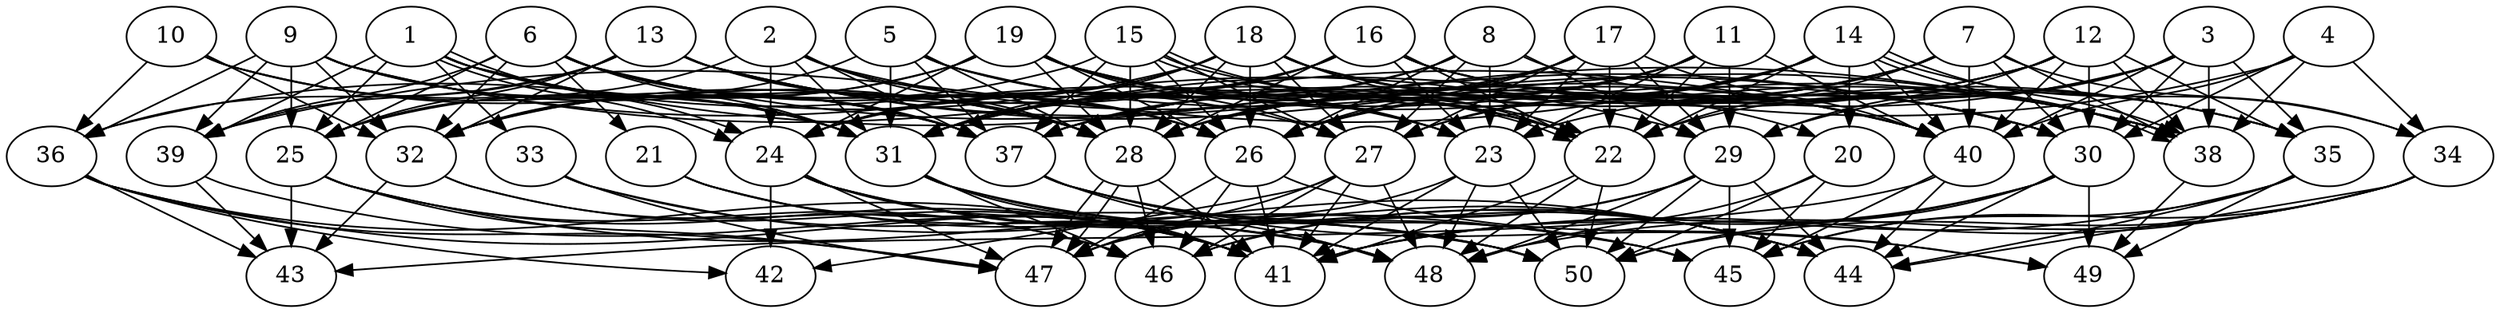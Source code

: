 // DAG (tier=3-complex, mode=data, n=50, ccr=0.535, fat=0.752, density=0.666, regular=0.263, jump=0.247, mindata=4194304, maxdata=33554432)
// DAG automatically generated by daggen at Sun Aug 24 16:33:35 2025
// /home/ermia/Project/Environments/daggen/bin/daggen --dot --ccr 0.535 --fat 0.752 --regular 0.263 --density 0.666 --jump 0.247 --mindata 4194304 --maxdata 33554432 -n 50 
digraph G {
  1 [size="64853345640908504", alpha="0.08", expect_size="32426672820454252"]
  1 -> 23 [size ="3616695457415168"]
  1 -> 24 [size ="3616695457415168"]
  1 -> 24 [size ="3616695457415168"]
  1 -> 25 [size ="3616695457415168"]
  1 -> 31 [size ="3616695457415168"]
  1 -> 33 [size ="3616695457415168"]
  1 -> 37 [size ="3616695457415168"]
  1 -> 38 [size ="3616695457415168"]
  1 -> 39 [size ="3616695457415168"]
  2 [size="10640992462742368256", alpha="0.10", expect_size="5320496231371184128"]
  2 -> 24 [size ="6687052317851648"]
  2 -> 25 [size ="6687052317851648"]
  2 -> 26 [size ="6687052317851648"]
  2 -> 28 [size ="6687052317851648"]
  2 -> 31 [size ="6687052317851648"]
  2 -> 37 [size ="6687052317851648"]
  2 -> 40 [size ="6687052317851648"]
  3 [size="11416061711012128096256", alpha="0.02", expect_size="5708030855506064048128"]
  3 -> 22 [size ="4056027200749568"]
  3 -> 23 [size ="4056027200749568"]
  3 -> 28 [size ="4056027200749568"]
  3 -> 29 [size ="4056027200749568"]
  3 -> 30 [size ="4056027200749568"]
  3 -> 35 [size ="4056027200749568"]
  3 -> 38 [size ="4056027200749568"]
  3 -> 40 [size ="4056027200749568"]
  4 [size="16525697977009956864", alpha="0.05", expect_size="8262848988504978432"]
  4 -> 30 [size ="5499276260016128"]
  4 -> 31 [size ="5499276260016128"]
  4 -> 34 [size ="5499276260016128"]
  4 -> 38 [size ="5499276260016128"]
  4 -> 40 [size ="5499276260016128"]
  5 [size="15296962801927152730112", alpha="0.18", expect_size="7648481400963576365056"]
  5 -> 22 [size ="4929771548966912"]
  5 -> 23 [size ="4929771548966912"]
  5 -> 28 [size ="4929771548966912"]
  5 -> 31 [size ="4929771548966912"]
  5 -> 32 [size ="4929771548966912"]
  5 -> 37 [size ="4929771548966912"]
  5 -> 40 [size ="4929771548966912"]
  6 [size="11433202941952000000000", alpha="0.04", expect_size="5716601470976000000000"]
  6 -> 21 [size ="4060086272000000"]
  6 -> 25 [size ="4060086272000000"]
  6 -> 26 [size ="4060086272000000"]
  6 -> 27 [size ="4060086272000000"]
  6 -> 30 [size ="4060086272000000"]
  6 -> 31 [size ="4060086272000000"]
  6 -> 32 [size ="4060086272000000"]
  6 -> 37 [size ="4060086272000000"]
  6 -> 39 [size ="4060086272000000"]
  7 [size="16000357646016507904", alpha="0.07", expect_size="8000178823008253952"]
  7 -> 22 [size ="8740916114227200"]
  7 -> 27 [size ="8740916114227200"]
  7 -> 30 [size ="8740916114227200"]
  7 -> 31 [size ="8740916114227200"]
  7 -> 34 [size ="8740916114227200"]
  7 -> 37 [size ="8740916114227200"]
  7 -> 38 [size ="8740916114227200"]
  7 -> 40 [size ="8740916114227200"]
  8 [size="602135425246361216", alpha="0.13", expect_size="301067712623180608"]
  8 -> 23 [size ="297776827072512"]
  8 -> 26 [size ="297776827072512"]
  8 -> 27 [size ="297776827072512"]
  8 -> 29 [size ="297776827072512"]
  8 -> 31 [size ="297776827072512"]
  8 -> 35 [size ="297776827072512"]
  8 -> 37 [size ="297776827072512"]
  9 [size="6585587292104430592", alpha="0.14", expect_size="3292793646052215296"]
  9 -> 25 [size ="6600177745920000"]
  9 -> 28 [size ="6600177745920000"]
  9 -> 29 [size ="6600177745920000"]
  9 -> 31 [size ="6600177745920000"]
  9 -> 32 [size ="6600177745920000"]
  9 -> 36 [size ="6600177745920000"]
  9 -> 37 [size ="6600177745920000"]
  9 -> 39 [size ="6600177745920000"]
  9 -> 40 [size ="6600177745920000"]
  10 [size="201286381510166400", alpha="0.05", expect_size="100643190755083200"]
  10 -> 28 [size ="4303164652126208"]
  10 -> 31 [size ="4303164652126208"]
  10 -> 32 [size ="4303164652126208"]
  10 -> 36 [size ="4303164652126208"]
  10 -> 37 [size ="4303164652126208"]
  11 [size="9019528310070441934848", alpha="0.06", expect_size="4509764155035220967424"]
  11 -> 22 [size ="3466404216963072"]
  11 -> 23 [size ="3466404216963072"]
  11 -> 26 [size ="3466404216963072"]
  11 -> 29 [size ="3466404216963072"]
  11 -> 31 [size ="3466404216963072"]
  11 -> 37 [size ="3466404216963072"]
  11 -> 40 [size ="3466404216963072"]
  12 [size="6491663067009894400", alpha="0.04", expect_size="3245831533504947200"]
  12 -> 26 [size ="2695306936320000"]
  12 -> 28 [size ="2695306936320000"]
  12 -> 29 [size ="2695306936320000"]
  12 -> 30 [size ="2695306936320000"]
  12 -> 35 [size ="2695306936320000"]
  12 -> 37 [size ="2695306936320000"]
  12 -> 38 [size ="2695306936320000"]
  12 -> 40 [size ="2695306936320000"]
  13 [size="6682337652508318498816", alpha="0.02", expect_size="3341168826254159249408"]
  13 -> 22 [size ="2838195221823488"]
  13 -> 25 [size ="2838195221823488"]
  13 -> 26 [size ="2838195221823488"]
  13 -> 28 [size ="2838195221823488"]
  13 -> 30 [size ="2838195221823488"]
  13 -> 32 [size ="2838195221823488"]
  13 -> 36 [size ="2838195221823488"]
  13 -> 38 [size ="2838195221823488"]
  13 -> 39 [size ="2838195221823488"]
  14 [size="926797114935391104", alpha="0.01", expect_size="463398557467695552"]
  14 -> 20 [size ="335591505920000"]
  14 -> 22 [size ="335591505920000"]
  14 -> 26 [size ="335591505920000"]
  14 -> 27 [size ="335591505920000"]
  14 -> 28 [size ="335591505920000"]
  14 -> 34 [size ="335591505920000"]
  14 -> 38 [size ="335591505920000"]
  14 -> 38 [size ="335591505920000"]
  14 -> 39 [size ="335591505920000"]
  14 -> 40 [size ="335591505920000"]
  15 [size="73647163244143584", alpha="0.10", expect_size="36823581622071792"]
  15 -> 22 [size ="2492663492247552"]
  15 -> 22 [size ="2492663492247552"]
  15 -> 26 [size ="2492663492247552"]
  15 -> 27 [size ="2492663492247552"]
  15 -> 28 [size ="2492663492247552"]
  15 -> 32 [size ="2492663492247552"]
  15 -> 37 [size ="2492663492247552"]
  15 -> 38 [size ="2492663492247552"]
  16 [size="292770373208517824", alpha="0.18", expect_size="146385186604258912"]
  16 -> 22 [size ="237774892433408"]
  16 -> 23 [size ="237774892433408"]
  16 -> 24 [size ="237774892433408"]
  16 -> 28 [size ="237774892433408"]
  16 -> 30 [size ="237774892433408"]
  16 -> 31 [size ="237774892433408"]
  16 -> 32 [size ="237774892433408"]
  16 -> 35 [size ="237774892433408"]
  16 -> 38 [size ="237774892433408"]
  17 [size="71833198108135560", alpha="0.04", expect_size="35916599054067780"]
  17 -> 22 [size ="3456520901623808"]
  17 -> 23 [size ="3456520901623808"]
  17 -> 24 [size ="3456520901623808"]
  17 -> 26 [size ="3456520901623808"]
  17 -> 27 [size ="3456520901623808"]
  17 -> 28 [size ="3456520901623808"]
  17 -> 29 [size ="3456520901623808"]
  17 -> 40 [size ="3456520901623808"]
  18 [size="19296695732031815680", alpha="0.10", expect_size="9648347866015907840"]
  18 -> 20 [size ="7799921067425792"]
  18 -> 22 [size ="7799921067425792"]
  18 -> 24 [size ="7799921067425792"]
  18 -> 26 [size ="7799921067425792"]
  18 -> 27 [size ="7799921067425792"]
  18 -> 28 [size ="7799921067425792"]
  18 -> 31 [size ="7799921067425792"]
  18 -> 35 [size ="7799921067425792"]
  18 -> 36 [size ="7799921067425792"]
  18 -> 40 [size ="7799921067425792"]
  19 [size="70286024560853696", alpha="0.15", expect_size="35143012280426848"]
  19 -> 22 [size ="1237939631685632"]
  19 -> 23 [size ="1237939631685632"]
  19 -> 24 [size ="1237939631685632"]
  19 -> 25 [size ="1237939631685632"]
  19 -> 26 [size ="1237939631685632"]
  19 -> 27 [size ="1237939631685632"]
  19 -> 28 [size ="1237939631685632"]
  19 -> 30 [size ="1237939631685632"]
  19 -> 32 [size ="1237939631685632"]
  19 -> 38 [size ="1237939631685632"]
  20 [size="11207085523695552167936", alpha="0.02", expect_size="5603542761847776083968"]
  20 -> 45 [size ="4006376665776128"]
  20 -> 48 [size ="4006376665776128"]
  20 -> 50 [size ="4006376665776128"]
  21 [size="17818469791064916", alpha="0.09", expect_size="8909234895532458"]
  21 -> 41 [size ="1986601227911168"]
  21 -> 48 [size ="1986601227911168"]
  21 -> 50 [size ="1986601227911168"]
  22 [size="34336947555710537826304", alpha="0.08", expect_size="17168473777855268913152"]
  22 -> 41 [size ="8451447742005248"]
  22 -> 48 [size ="8451447742005248"]
  22 -> 50 [size ="8451447742005248"]
  23 [size="518083067752879296", alpha="0.00", expect_size="259041533876439648"]
  23 -> 41 [size ="8498908967731200"]
  23 -> 47 [size ="8498908967731200"]
  23 -> 48 [size ="8498908967731200"]
  23 -> 50 [size ="8498908967731200"]
  24 [size="19049662430812512", alpha="0.17", expect_size="9524831215406256"]
  24 -> 41 [size ="1316598602268672"]
  24 -> 42 [size ="1316598602268672"]
  24 -> 44 [size ="1316598602268672"]
  24 -> 45 [size ="1316598602268672"]
  24 -> 47 [size ="1316598602268672"]
  24 -> 50 [size ="1316598602268672"]
  25 [size="2916146060916993032192", alpha="0.05", expect_size="1458073030458496516096"]
  25 -> 41 [size ="1632912206200832"]
  25 -> 43 [size ="1632912206200832"]
  25 -> 45 [size ="1632912206200832"]
  25 -> 46 [size ="1632912206200832"]
  25 -> 47 [size ="1632912206200832"]
  26 [size="1374007393066123264", alpha="0.09", expect_size="687003696533061632"]
  26 -> 41 [size ="757390672658432"]
  26 -> 46 [size ="757390672658432"]
  26 -> 47 [size ="757390672658432"]
  26 -> 49 [size ="757390672658432"]
  27 [size="4656097687993195692032", alpha="0.01", expect_size="2328048843996597846016"]
  27 -> 41 [size ="2230683950907392"]
  27 -> 42 [size ="2230683950907392"]
  27 -> 46 [size ="2230683950907392"]
  27 -> 47 [size ="2230683950907392"]
  27 -> 48 [size ="2230683950907392"]
  28 [size="7281799168116238336", alpha="0.07", expect_size="3640899584058119168"]
  28 -> 41 [size ="8062492508946432"]
  28 -> 46 [size ="8062492508946432"]
  28 -> 47 [size ="8062492508946432"]
  28 -> 47 [size ="8062492508946432"]
  29 [size="24566965533746048", alpha="0.03", expect_size="12283482766873024"]
  29 -> 44 [size ="801372748382208"]
  29 -> 45 [size ="801372748382208"]
  29 -> 46 [size ="801372748382208"]
  29 -> 47 [size ="801372748382208"]
  29 -> 48 [size ="801372748382208"]
  29 -> 50 [size ="801372748382208"]
  30 [size="36516966026771720830976", alpha="0.19", expect_size="18258483013385860415488"]
  30 -> 41 [size ="8805481560670208"]
  30 -> 44 [size ="8805481560670208"]
  30 -> 46 [size ="8805481560670208"]
  30 -> 49 [size ="8805481560670208"]
  30 -> 50 [size ="8805481560670208"]
  31 [size="2214608755635838208", alpha="0.12", expect_size="1107304377817919104"]
  31 -> 41 [size ="1245287649640448"]
  31 -> 44 [size ="1245287649640448"]
  31 -> 46 [size ="1245287649640448"]
  31 -> 50 [size ="1245287649640448"]
  32 [size="11718950098669529088", alpha="0.20", expect_size="5859475049334764544"]
  32 -> 41 [size ="4294049792000000"]
  32 -> 43 [size ="4294049792000000"]
  32 -> 46 [size ="4294049792000000"]
  33 [size="48603930871520264", alpha="0.10", expect_size="24301965435760132"]
  33 -> 44 [size ="1335794899877888"]
  33 -> 47 [size ="1335794899877888"]
  33 -> 48 [size ="1335794899877888"]
  34 [size="216844361843565658112", alpha="0.10", expect_size="108422180921782829056"]
  34 -> 41 [size ="288750055718912"]
  34 -> 44 [size ="288750055718912"]
  34 -> 45 [size ="288750055718912"]
  34 -> 48 [size ="288750055718912"]
  34 -> 50 [size ="288750055718912"]
  35 [size="3066915097296593408", alpha="0.10", expect_size="1533457548648296704"]
  35 -> 41 [size ="3407992259084288"]
  35 -> 44 [size ="3407992259084288"]
  35 -> 45 [size ="3407992259084288"]
  35 -> 49 [size ="3407992259084288"]
  36 [size="4041040363538704896", alpha="0.11", expect_size="2020520181769352448"]
  36 -> 41 [size ="1803580658941952"]
  36 -> 42 [size ="1803580658941952"]
  36 -> 43 [size ="1803580658941952"]
  36 -> 47 [size ="1803580658941952"]
  36 -> 50 [size ="1803580658941952"]
  37 [size="17836333011201596", alpha="0.02", expect_size="8918166505600798"]
  37 -> 44 [size ="409516483018752"]
  37 -> 45 [size ="409516483018752"]
  37 -> 48 [size ="409516483018752"]
  37 -> 49 [size ="409516483018752"]
  38 [size="10927402672372733952", alpha="0.05", expect_size="5463701336186366976"]
  38 -> 49 [size ="8560432067379200"]
  39 [size="24354622628800634028032", alpha="0.10", expect_size="12177311314400317014016"]
  39 -> 43 [size ="6721676238651392"]
  39 -> 48 [size ="6721676238651392"]
  40 [size="25537354665038224293888", alpha="0.03", expect_size="12768677332519112146944"]
  40 -> 43 [size ="6937568096550912"]
  40 -> 44 [size ="6937568096550912"]
  40 -> 45 [size ="6937568096550912"]
  41 [size="283720655316695808", alpha="0.17", expect_size="141860327658347904"]
  42 [size="17469009639260821651456", alpha="0.06", expect_size="8734504819630410825728"]
  43 [size="20304876008289245069312", alpha="0.03", expect_size="10152438004144622534656"]
  44 [size="143627045188635376", alpha="0.13", expect_size="71813522594317688"]
  45 [size="38200108800555280", alpha="0.05", expect_size="19100054400277640"]
  46 [size="293731563701305664", alpha="0.12", expect_size="146865781850652832"]
  47 [size="155116651558934272", alpha="0.13", expect_size="77558325779467136"]
  48 [size="9749171115793865244672", alpha="0.07", expect_size="4874585557896932622336"]
  49 [size="48010794846507440", alpha="0.01", expect_size="24005397423253720"]
  50 [size="414672033234474368", alpha="0.17", expect_size="207336016617237184"]
}